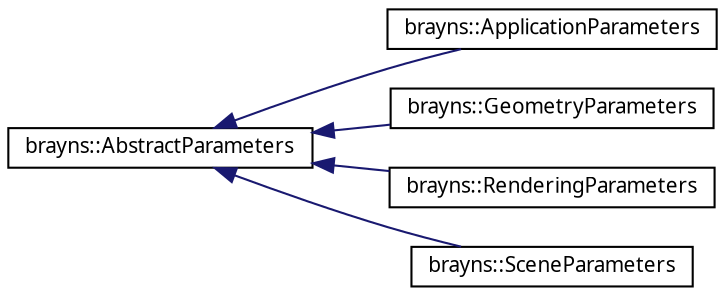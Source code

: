 digraph "Graphical Class Hierarchy"
{
  edge [fontname="Sans",fontsize="10",labelfontname="Sans",labelfontsize="10"];
  node [fontname="Sans",fontsize="10",shape=record];
  rankdir="LR";
  Node1 [label="brayns::AbstractParameters",height=0.2,width=0.4,color="black", fillcolor="white", style="filled",URL="$classbrayns_1_1_abstract_parameters.html",tooltip="Base class defining command line parameters. "];
  Node1 -> Node2 [dir="back",color="midnightblue",fontsize="10",style="solid",fontname="Sans"];
  Node2 [label="brayns::ApplicationParameters",height=0.2,width=0.4,color="black", fillcolor="white", style="filled",URL="$classbrayns_1_1_application_parameters.html",tooltip="Manages application parameters. "];
  Node1 -> Node3 [dir="back",color="midnightblue",fontsize="10",style="solid",fontname="Sans"];
  Node3 [label="brayns::GeometryParameters",height=0.2,width=0.4,color="black", fillcolor="white", style="filled",URL="$classbrayns_1_1_geometry_parameters.html",tooltip="Manages geometry parameters. "];
  Node1 -> Node4 [dir="back",color="midnightblue",fontsize="10",style="solid",fontname="Sans"];
  Node4 [label="brayns::RenderingParameters",height=0.2,width=0.4,color="black", fillcolor="white", style="filled",URL="$classbrayns_1_1_rendering_parameters.html",tooltip="Manages rendering parameters. "];
  Node1 -> Node5 [dir="back",color="midnightblue",fontsize="10",style="solid",fontname="Sans"];
  Node5 [label="brayns::SceneParameters",height=0.2,width=0.4,color="black", fillcolor="white", style="filled",URL="$classbrayns_1_1_scene_parameters.html"];
}
